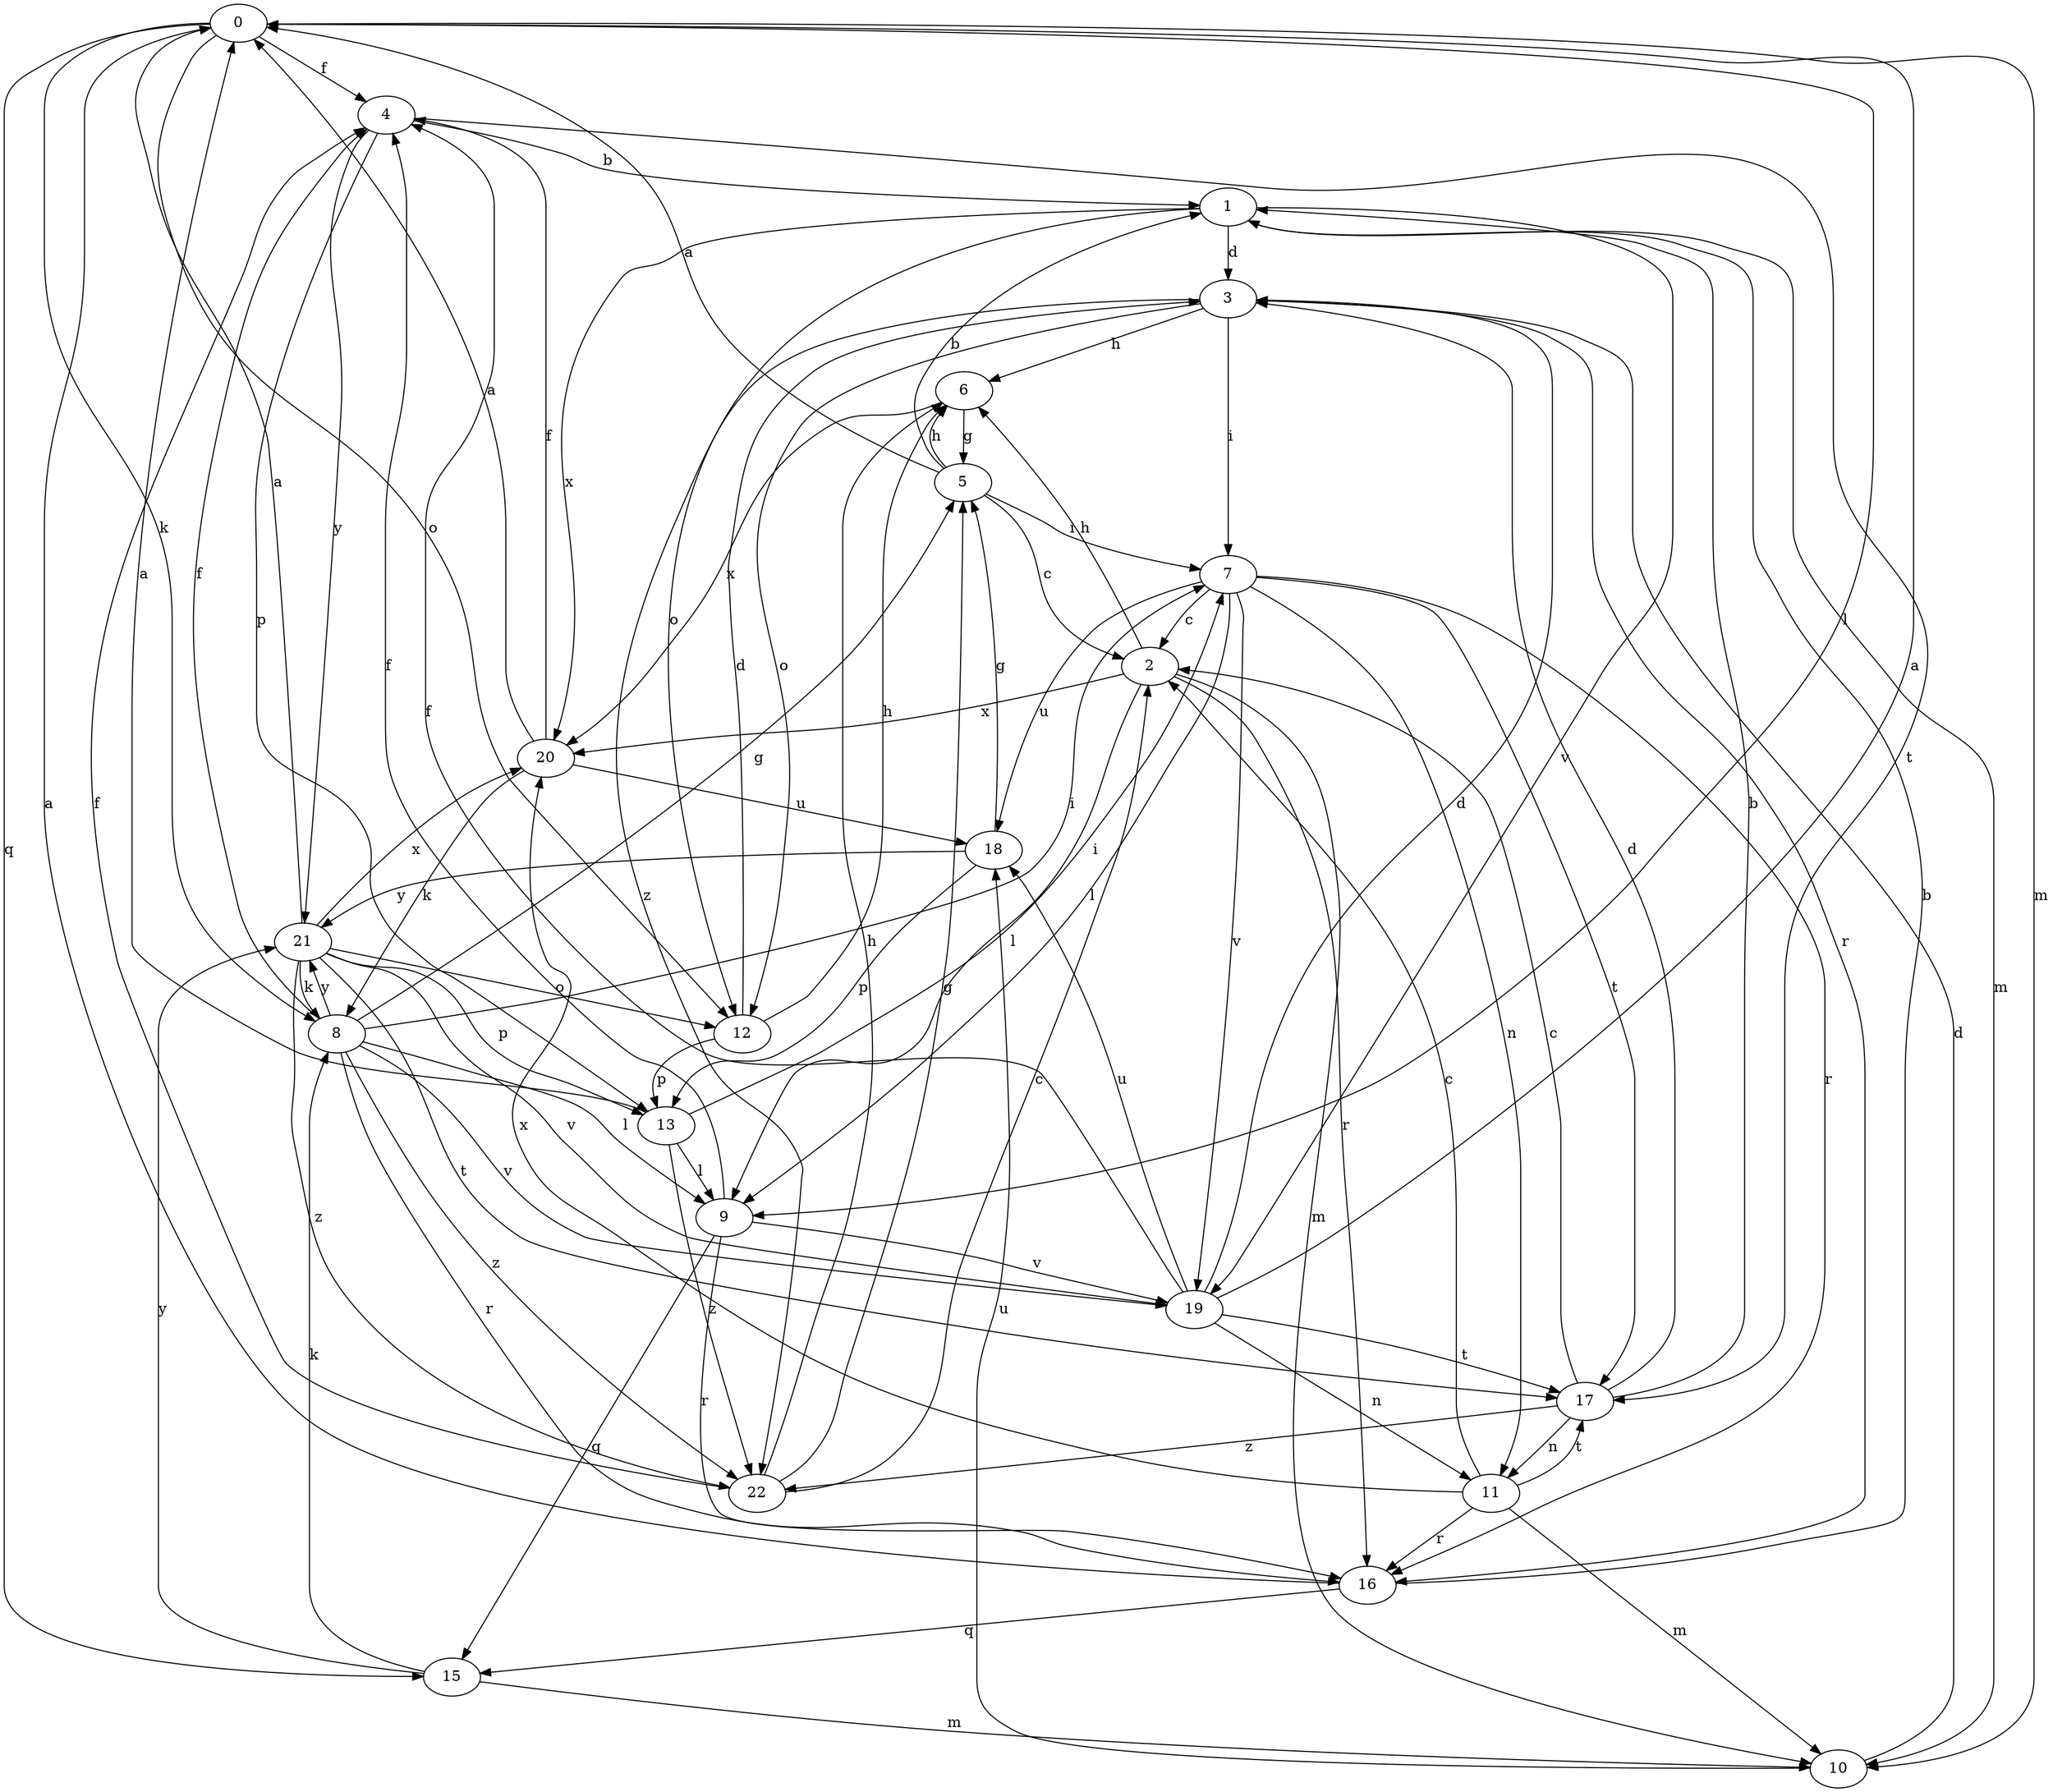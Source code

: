 strict digraph  {
0;
1;
2;
3;
4;
5;
6;
7;
8;
9;
10;
11;
12;
13;
15;
16;
17;
18;
19;
20;
21;
22;
0 -> 4  [label=f];
0 -> 8  [label=k];
0 -> 9  [label=l];
0 -> 10  [label=m];
0 -> 12  [label=o];
0 -> 15  [label=q];
1 -> 3  [label=d];
1 -> 10  [label=m];
1 -> 12  [label=o];
1 -> 19  [label=v];
1 -> 20  [label=x];
2 -> 6  [label=h];
2 -> 9  [label=l];
2 -> 10  [label=m];
2 -> 16  [label=r];
2 -> 20  [label=x];
3 -> 6  [label=h];
3 -> 7  [label=i];
3 -> 12  [label=o];
3 -> 16  [label=r];
3 -> 22  [label=z];
4 -> 1  [label=b];
4 -> 13  [label=p];
4 -> 17  [label=t];
4 -> 21  [label=y];
5 -> 0  [label=a];
5 -> 1  [label=b];
5 -> 2  [label=c];
5 -> 6  [label=h];
5 -> 7  [label=i];
6 -> 5  [label=g];
6 -> 20  [label=x];
7 -> 2  [label=c];
7 -> 9  [label=l];
7 -> 11  [label=n];
7 -> 16  [label=r];
7 -> 17  [label=t];
7 -> 18  [label=u];
7 -> 19  [label=v];
8 -> 4  [label=f];
8 -> 5  [label=g];
8 -> 7  [label=i];
8 -> 9  [label=l];
8 -> 16  [label=r];
8 -> 19  [label=v];
8 -> 21  [label=y];
8 -> 22  [label=z];
9 -> 4  [label=f];
9 -> 15  [label=q];
9 -> 16  [label=r];
9 -> 19  [label=v];
10 -> 3  [label=d];
10 -> 18  [label=u];
11 -> 2  [label=c];
11 -> 10  [label=m];
11 -> 16  [label=r];
11 -> 17  [label=t];
11 -> 20  [label=x];
12 -> 3  [label=d];
12 -> 6  [label=h];
12 -> 13  [label=p];
13 -> 0  [label=a];
13 -> 7  [label=i];
13 -> 9  [label=l];
13 -> 22  [label=z];
15 -> 8  [label=k];
15 -> 10  [label=m];
15 -> 21  [label=y];
16 -> 0  [label=a];
16 -> 1  [label=b];
16 -> 15  [label=q];
17 -> 1  [label=b];
17 -> 2  [label=c];
17 -> 3  [label=d];
17 -> 11  [label=n];
17 -> 22  [label=z];
18 -> 5  [label=g];
18 -> 13  [label=p];
18 -> 21  [label=y];
19 -> 0  [label=a];
19 -> 3  [label=d];
19 -> 4  [label=f];
19 -> 11  [label=n];
19 -> 17  [label=t];
19 -> 18  [label=u];
20 -> 0  [label=a];
20 -> 4  [label=f];
20 -> 8  [label=k];
20 -> 18  [label=u];
21 -> 0  [label=a];
21 -> 8  [label=k];
21 -> 12  [label=o];
21 -> 13  [label=p];
21 -> 17  [label=t];
21 -> 19  [label=v];
21 -> 20  [label=x];
21 -> 22  [label=z];
22 -> 2  [label=c];
22 -> 4  [label=f];
22 -> 5  [label=g];
22 -> 6  [label=h];
}
